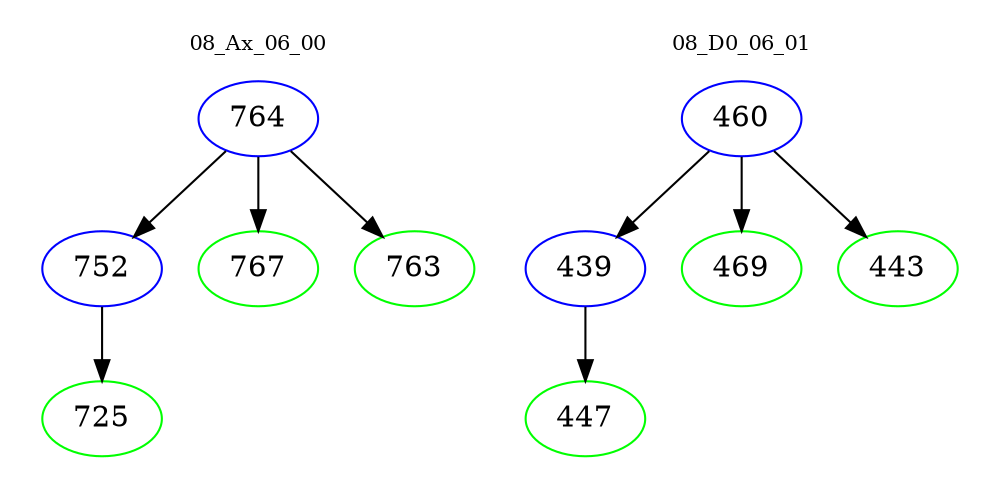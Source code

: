 digraph{
subgraph cluster_0 {
color = white
label = "08_Ax_06_00";
fontsize=10;
T0_764 [label="764", color="blue"]
T0_764 -> T0_752 [color="black"]
T0_752 [label="752", color="blue"]
T0_752 -> T0_725 [color="black"]
T0_725 [label="725", color="green"]
T0_764 -> T0_767 [color="black"]
T0_767 [label="767", color="green"]
T0_764 -> T0_763 [color="black"]
T0_763 [label="763", color="green"]
}
subgraph cluster_1 {
color = white
label = "08_D0_06_01";
fontsize=10;
T1_460 [label="460", color="blue"]
T1_460 -> T1_439 [color="black"]
T1_439 [label="439", color="blue"]
T1_439 -> T1_447 [color="black"]
T1_447 [label="447", color="green"]
T1_460 -> T1_469 [color="black"]
T1_469 [label="469", color="green"]
T1_460 -> T1_443 [color="black"]
T1_443 [label="443", color="green"]
}
}
